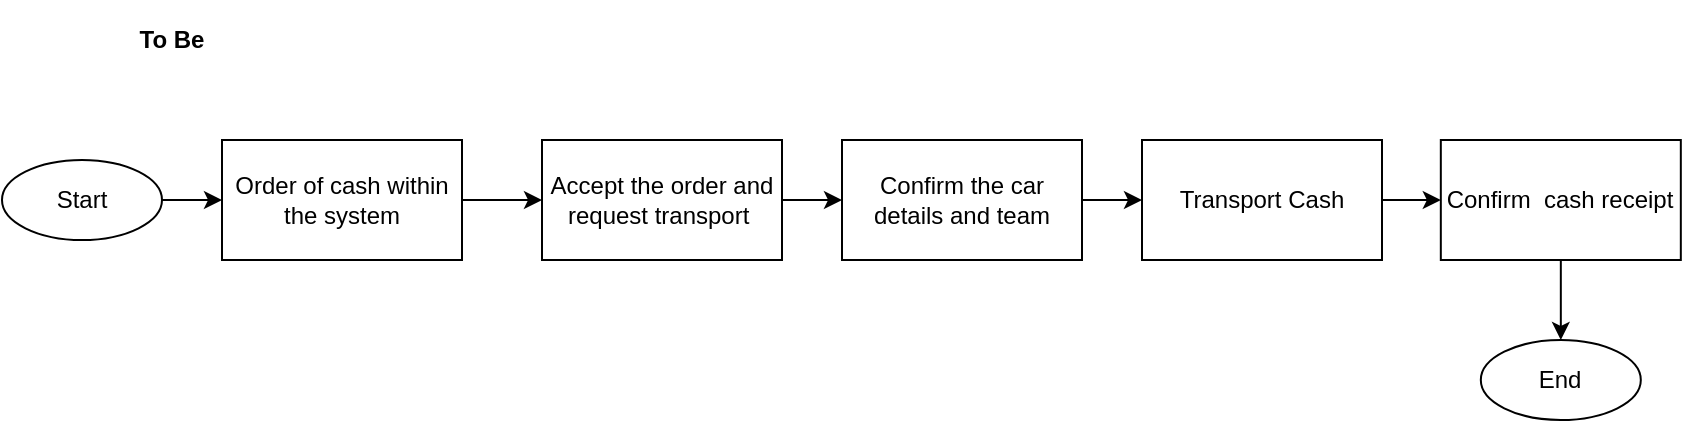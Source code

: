 <mxfile version="12.5.5" type="github">
  <diagram id="v5mtL_aXZna7XjhM6NMi" name="Page-1">
    <mxGraphModel dx="920" dy="494" grid="1" gridSize="10" guides="1" tooltips="1" connect="1" arrows="1" fold="1" page="1" pageScale="1" pageWidth="850" pageHeight="1100" math="0" shadow="0">
      <root>
        <mxCell id="0"/>
        <mxCell id="1" parent="0"/>
        <mxCell id="NvxRt0RvDJ9kgg9hN_37-11" value="" style="edgeStyle=orthogonalEdgeStyle;rounded=0;orthogonalLoop=1;jettySize=auto;html=1;" edge="1" parent="1" source="NvxRt0RvDJ9kgg9hN_37-1" target="NvxRt0RvDJ9kgg9hN_37-2">
          <mxGeometry relative="1" as="geometry"/>
        </mxCell>
        <mxCell id="NvxRt0RvDJ9kgg9hN_37-1" value="Start" style="ellipse;whiteSpace=wrap;html=1;" vertex="1" parent="1">
          <mxGeometry x="10" y="100" width="80" height="40" as="geometry"/>
        </mxCell>
        <mxCell id="NvxRt0RvDJ9kgg9hN_37-12" value="" style="edgeStyle=orthogonalEdgeStyle;rounded=0;orthogonalLoop=1;jettySize=auto;html=1;" edge="1" parent="1" source="NvxRt0RvDJ9kgg9hN_37-2" target="NvxRt0RvDJ9kgg9hN_37-3">
          <mxGeometry relative="1" as="geometry"/>
        </mxCell>
        <mxCell id="NvxRt0RvDJ9kgg9hN_37-2" value="Order of cash within the system" style="rounded=0;whiteSpace=wrap;html=1;" vertex="1" parent="1">
          <mxGeometry x="120" y="90" width="120" height="60" as="geometry"/>
        </mxCell>
        <mxCell id="NvxRt0RvDJ9kgg9hN_37-13" value="" style="edgeStyle=orthogonalEdgeStyle;rounded=0;orthogonalLoop=1;jettySize=auto;html=1;" edge="1" parent="1" source="NvxRt0RvDJ9kgg9hN_37-3" target="NvxRt0RvDJ9kgg9hN_37-4">
          <mxGeometry relative="1" as="geometry"/>
        </mxCell>
        <mxCell id="NvxRt0RvDJ9kgg9hN_37-3" value="Accept the order and request transport&amp;nbsp;" style="rounded=0;whiteSpace=wrap;html=1;" vertex="1" parent="1">
          <mxGeometry x="280" y="90" width="120" height="60" as="geometry"/>
        </mxCell>
        <mxCell id="NvxRt0RvDJ9kgg9hN_37-14" value="" style="edgeStyle=orthogonalEdgeStyle;rounded=0;orthogonalLoop=1;jettySize=auto;html=1;" edge="1" parent="1" source="NvxRt0RvDJ9kgg9hN_37-4" target="NvxRt0RvDJ9kgg9hN_37-5">
          <mxGeometry relative="1" as="geometry"/>
        </mxCell>
        <mxCell id="NvxRt0RvDJ9kgg9hN_37-4" value="Confirm the car details and team" style="rounded=0;whiteSpace=wrap;html=1;" vertex="1" parent="1">
          <mxGeometry x="430" y="90" width="120" height="60" as="geometry"/>
        </mxCell>
        <mxCell id="NvxRt0RvDJ9kgg9hN_37-15" value="" style="edgeStyle=orthogonalEdgeStyle;rounded=0;orthogonalLoop=1;jettySize=auto;html=1;" edge="1" parent="1" source="NvxRt0RvDJ9kgg9hN_37-5" target="NvxRt0RvDJ9kgg9hN_37-10">
          <mxGeometry relative="1" as="geometry"/>
        </mxCell>
        <mxCell id="NvxRt0RvDJ9kgg9hN_37-5" value="Transport Cash" style="rounded=0;whiteSpace=wrap;html=1;" vertex="1" parent="1">
          <mxGeometry x="580" y="90" width="120" height="60" as="geometry"/>
        </mxCell>
        <mxCell id="NvxRt0RvDJ9kgg9hN_37-18" value="" style="edgeStyle=orthogonalEdgeStyle;rounded=0;orthogonalLoop=1;jettySize=auto;html=1;entryX=0.5;entryY=0;entryDx=0;entryDy=0;" edge="1" parent="1" source="NvxRt0RvDJ9kgg9hN_37-10" target="NvxRt0RvDJ9kgg9hN_37-16">
          <mxGeometry relative="1" as="geometry">
            <mxPoint x="789.41" y="230" as="targetPoint"/>
          </mxGeometry>
        </mxCell>
        <mxCell id="NvxRt0RvDJ9kgg9hN_37-10" value="Confirm&amp;nbsp; cash&amp;nbsp;receipt" style="rounded=0;whiteSpace=wrap;html=1;" vertex="1" parent="1">
          <mxGeometry x="729.41" y="90" width="120" height="60" as="geometry"/>
        </mxCell>
        <mxCell id="NvxRt0RvDJ9kgg9hN_37-16" value="End" style="ellipse;whiteSpace=wrap;html=1;" vertex="1" parent="1">
          <mxGeometry x="749.41" y="190" width="80" height="40" as="geometry"/>
        </mxCell>
        <mxCell id="NvxRt0RvDJ9kgg9hN_37-19" value="&lt;b&gt;To Be&lt;/b&gt;" style="text;html=1;strokeColor=none;fillColor=none;align=center;verticalAlign=middle;whiteSpace=wrap;rounded=0;" vertex="1" parent="1">
          <mxGeometry x="30" y="20" width="130" height="40" as="geometry"/>
        </mxCell>
      </root>
    </mxGraphModel>
  </diagram>
</mxfile>
